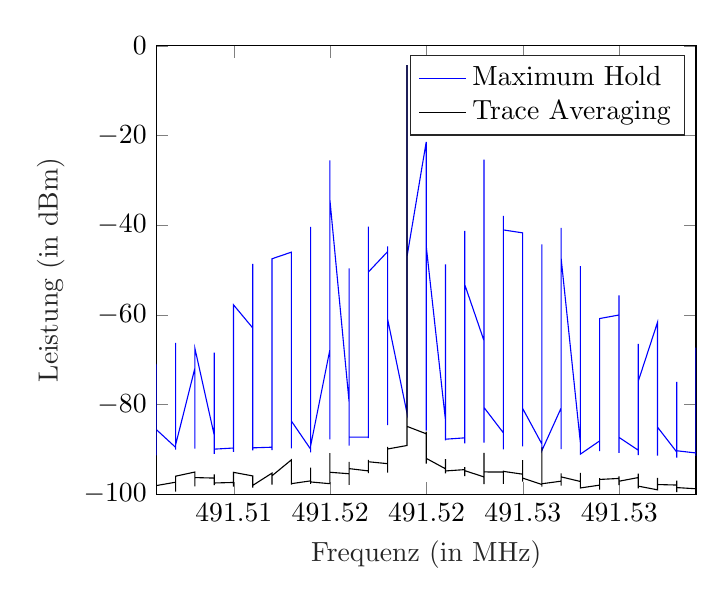 % This file was created by matlab2tikz.
%
%The latest updates can be retrieved from
%  http://www.mathworks.com/matlabcentral/fileexchange/22022-matlab2tikz-matlab2tikz
%where you can also make suggestions and rate matlab2tikz.
%
\begin{tikzpicture}

\begin{axis}[%
xmin=491.506,
xmax=491.534,
xtick distance=0.005,
xlabel style={font=\color{white!15!black}},
xlabel={Frequenz (in MHz)},
ymin=-100,
ymax=0,
ylabel style={font=\color{white!15!black}},
ylabel={Leistung (in dBm)},
axis background/.style={fill=white},
legend style={legend cell align=left, align=left, draw=white!15!black}
]
\addplot [color=blue]
  table[row sep=crcr]{%
491.505	-77.551\\
491.505	-76.899\\
491.505	-90.546\\
491.505	-89.575\\
491.505	-91.411\\
491.505	-81.283\\
491.506	-71.453\\
491.506	-80.259\\
491.506	-89.64\\
491.506	-90.684\\
491.506	-90.835\\
491.506	-78.403\\
491.506	-78.673\\
491.506	-90.533\\
491.506	-91.368\\
491.506	-90.249\\
491.506	-84.999\\
491.506	-79.221\\
491.506	-85.612\\
491.507	-89.58\\
491.507	-89.582\\
491.507	-89.441\\
491.507	-66.755\\
491.507	-66.237\\
491.507	-88.165\\
491.507	-88.859\\
491.507	-88.456\\
491.507	-78.691\\
491.507	-67.808\\
491.507	-72.974\\
491.507	-90.087\\
491.507	-89.164\\
491.507	-88.969\\
491.508	-71.871\\
491.508	-70.742\\
491.508	-88.705\\
491.508	-89.851\\
491.508	-88.466\\
491.508	-84.147\\
491.508	-71.506\\
491.508	-78.418\\
491.508	-89.475\\
491.508	-89.547\\
491.508	-89.452\\
491.508	-67.921\\
491.508	-67.526\\
491.509	-86.827\\
491.509	-87.859\\
491.509	-90.156\\
491.509	-79.245\\
491.509	-68.461\\
491.509	-73.376\\
491.509	-91.006\\
491.509	-89.553\\
491.509	-89.422\\
491.509	-70.918\\
491.509	-69.802\\
491.509	-90.336\\
491.509	-89.965\\
491.51	-89.713\\
491.51	-73.13\\
491.51	-58.397\\
491.51	-65.67\\
491.51	-89.362\\
491.51	-90.053\\
491.51	-90.568\\
491.51	-64.259\\
491.51	-63.643\\
491.51	-85.823\\
491.51	-90.306\\
491.51	-89.927\\
491.51	-69.858\\
491.51	-57.773\\
491.511	-62.942\\
491.511	-90.228\\
491.511	-90.179\\
491.511	-88.371\\
491.511	-49.898\\
491.511	-48.613\\
491.511	-70.619\\
491.511	-89.544\\
491.511	-89.324\\
491.511	-66.94\\
491.511	-51.273\\
491.511	-54.683\\
491.511	-89.674\\
491.512	-89.533\\
491.512	-89.305\\
491.512	-60.896\\
491.512	-58.315\\
491.512	-82.558\\
491.512	-88.166\\
491.512	-90.198\\
491.512	-74.946\\
491.512	-56.715\\
491.512	-61.709\\
491.512	-89.199\\
491.512	-89.123\\
491.512	-87.796\\
491.512	-47.5\\
491.513	-46.033\\
491.513	-67.474\\
491.513	-87.067\\
491.513	-89.627\\
491.513	-72.407\\
491.513	-56.75\\
491.513	-59.982\\
491.513	-89.77\\
491.513	-88.636\\
491.513	-89.305\\
491.513	-63.225\\
491.513	-60.544\\
491.513	-83.671\\
491.514	-89.952\\
491.514	-88.24\\
491.514	-60.379\\
491.514	-40.403\\
491.514	-45.312\\
491.514	-88.409\\
491.514	-90.709\\
491.514	-89.736\\
491.514	-51.744\\
491.514	-50.211\\
491.514	-71.396\\
491.514	-90.128\\
491.514	-89.32\\
491.515	-67.83\\
491.515	-51.489\\
491.515	-54.627\\
491.515	-87.802\\
491.515	-86.836\\
491.515	-75.806\\
491.515	-28.398\\
491.515	-25.559\\
491.515	-42.845\\
491.515	-84.044\\
491.515	-86.527\\
491.515	-52.814\\
491.515	-32.399\\
491.515	-34.22\\
491.516	-79.497\\
491.516	-89.172\\
491.516	-88.457\\
491.516	-54.106\\
491.516	-49.648\\
491.516	-71.168\\
491.516	-88.054\\
491.516	-87.731\\
491.516	-87.123\\
491.516	-67.832\\
491.516	-70.497\\
491.516	-87.882\\
491.516	-87.287\\
491.517	-87.282\\
491.517	-43.167\\
491.517	-40.349\\
491.517	-56.929\\
491.517	-87.532\\
491.517	-87.446\\
491.517	-67.161\\
491.517	-47.004\\
491.517	-48.727\\
491.517	-87.314\\
491.517	-86.677\\
491.517	-86.616\\
491.517	-50.454\\
491.518	-45.899\\
491.518	-66.848\\
491.518	-84.625\\
491.518	-84.523\\
491.518	-71.556\\
491.518	-47.043\\
491.518	-50.018\\
491.518	-83.22\\
491.518	-84.622\\
491.518	-83.791\\
491.518	-47.717\\
491.518	-44.748\\
491.518	-60.996\\
491.519	-81.865\\
491.519	-81.104\\
491.519	-51.528\\
491.519	-20.937\\
491.519	-22.667\\
491.519	-64.322\\
491.519	-70.553\\
491.519	-54.269\\
491.519	-8.881\\
491.519	-4.298\\
491.519	-17.367\\
491.519	-63.886\\
491.519	-72.214\\
491.519	-47.123\\
491.52	-21.442\\
491.52	-22.224\\
491.52	-68.493\\
491.52	-80.68\\
491.52	-82.429\\
491.52	-45.122\\
491.52	-38.387\\
491.52	-54.869\\
491.52	-85.013\\
491.52	-85.809\\
491.52	-73.255\\
491.52	-43.049\\
491.52	-44.673\\
491.521	-83.558\\
491.521	-84.194\\
491.521	-85.029\\
491.521	-53.618\\
491.521	-48.767\\
491.521	-61.692\\
491.521	-86.646\\
491.521	-85.598\\
491.521	-79.055\\
491.521	-54.686\\
491.521	-55.401\\
491.521	-88.033\\
491.521	-87.749\\
491.522	-87.445\\
491.522	-47.988\\
491.522	-41.265\\
491.522	-51.04\\
491.522	-87.634\\
491.522	-87.375\\
491.522	-80.664\\
491.522	-51.885\\
491.522	-51.936\\
491.522	-87.191\\
491.522	-88.677\\
491.522	-88.01\\
491.522	-62.68\\
491.522	-53.272\\
491.523	-65.798\\
491.523	-88.532\\
491.523	-88.096\\
491.523	-74.712\\
491.523	-38.246\\
491.523	-38.923\\
491.523	-75.104\\
491.523	-88.161\\
491.523	-80.587\\
491.523	-32.472\\
491.523	-25.403\\
491.523	-35.033\\
491.523	-80.683\\
491.524	-86.316\\
491.524	-69.942\\
491.524	-37.935\\
491.524	-37.942\\
491.524	-80.695\\
491.524	-89.994\\
491.524	-88.31\\
491.524	-63.307\\
491.524	-53.584\\
491.524	-66.092\\
491.524	-88.569\\
491.524	-88.546\\
491.524	-77.828\\
491.524	-41.069\\
491.525	-41.719\\
491.525	-78.15\\
491.525	-88.585\\
491.525	-89.371\\
491.525	-65.61\\
491.525	-58.694\\
491.525	-67.932\\
491.525	-87.846\\
491.525	-87.067\\
491.525	-81.816\\
491.525	-51.679\\
491.525	-51.662\\
491.525	-80.853\\
491.526	-88.802\\
491.526	-88.107\\
491.526	-53.998\\
491.526	-44.264\\
491.526	-51.153\\
491.526	-89.126\\
491.526	-89.166\\
491.526	-89.512\\
491.526	-62.894\\
491.526	-62.234\\
491.526	-90.081\\
491.526	-89.308\\
491.526	-90.312\\
491.527	-80.788\\
491.527	-69.792\\
491.527	-78.243\\
491.527	-89.644\\
491.527	-89.692\\
491.527	-86.544\\
491.527	-48.442\\
491.527	-48.363\\
491.527	-79.113\\
491.527	-89.943\\
491.527	-89.022\\
491.527	-50.593\\
491.527	-40.608\\
491.527	-47.424\\
491.528	-88.583\\
491.528	-89.91\\
491.528	-85.921\\
491.528	-49.893\\
491.528	-49.128\\
491.528	-84.076\\
491.528	-89.058\\
491.528	-90.333\\
491.528	-75.923\\
491.528	-63.519\\
491.528	-72.558\\
491.528	-90.577\\
491.528	-91.079\\
491.529	-88.128\\
491.529	-64.214\\
491.529	-64.065\\
491.529	-89.466\\
491.529	-89.185\\
491.529	-90.433\\
491.529	-79.316\\
491.529	-70.066\\
491.529	-76.186\\
491.529	-89.203\\
491.529	-89.577\\
491.529	-89.185\\
491.529	-60.833\\
491.53	-60.046\\
491.53	-82.982\\
491.53	-90.809\\
491.53	-89.457\\
491.53	-68.669\\
491.53	-55.646\\
491.53	-60.144\\
491.53	-89.873\\
491.53	-89.983\\
491.53	-89.498\\
491.53	-66.832\\
491.53	-65.16\\
491.53	-87.331\\
491.531	-90.203\\
491.531	-89.229\\
491.531	-87.375\\
491.531	-75.743\\
491.531	-81.348\\
491.531	-88.544\\
491.531	-91.325\\
491.531	-91.211\\
491.531	-67.426\\
491.531	-66.458\\
491.531	-86.59\\
491.531	-90.468\\
491.531	-90.169\\
491.531	-74.845\\
491.532	-61.686\\
491.532	-66.11\\
491.532	-90.62\\
491.532	-90.852\\
491.532	-90.965\\
491.532	-71.033\\
491.532	-69.169\\
491.532	-88.37\\
491.532	-91.412\\
491.532	-88.795\\
491.532	-89.984\\
491.532	-81.593\\
491.532	-85.053\\
491.533	-90.617\\
491.533	-90.676\\
491.533	-90.602\\
491.533	-75.675\\
491.533	-74.982\\
491.533	-89.739\\
491.533	-89.357\\
491.533	-91.84\\
491.533	-87.276\\
491.533	-75.465\\
491.533	-79.298\\
491.533	-90.477\\
491.533	-90.328\\
491.534	-90.821\\
491.534	-69.228\\
491.534	-67.304\\
491.534	-85.032\\
491.534	-91.053\\
491.534	-91.468\\
491.534	-88.479\\
491.534	-77.07\\
491.534	-79.34\\
491.534	-91.364\\
491.534	-89.383\\
491.534	-90.701\\
491.534	-78.617\\
491.534	-75.924\\
491.535	-89.785\\
491.535	-90.911\\
491.535	-92.09\\
491.535	-90.804\\
491.535	-84.721\\
491.535	-86.914\\
491.535	-91.192\\
};
\addlegendentry{Maximum Hold}

\addplot [color=black]
  table[row sep=crcr]{%
491.505	-98.336\\
491.505	-97.67\\
491.505	-97.804\\
491.505	-99.15\\
491.505	-99.682\\
491.505	-98.887\\
491.506	-97.222\\
491.506	-97.878\\
491.506	-97.215\\
491.506	-98.23\\
491.506	-99.167\\
491.506	-98.714\\
491.506	-98.776\\
491.506	-98.918\\
491.506	-97.988\\
491.506	-97.901\\
491.506	-97.406\\
491.506	-97.611\\
491.506	-98.09\\
491.507	-97.337\\
491.507	-97.068\\
491.507	-97.32\\
491.507	-96.666\\
491.507	-96.308\\
491.507	-96.43\\
491.507	-99.444\\
491.507	-96.965\\
491.507	-97.569\\
491.507	-96.311\\
491.507	-96.621\\
491.507	-96.139\\
491.507	-96.775\\
491.507	-95.997\\
491.508	-95.065\\
491.508	-96.188\\
491.508	-97.46\\
491.508	-95.526\\
491.508	-97.215\\
491.508	-98.242\\
491.508	-96.765\\
491.508	-96.4\\
491.508	-95.996\\
491.508	-96.397\\
491.508	-98.281\\
491.508	-96.216\\
491.508	-96.306\\
491.509	-96.42\\
491.509	-97.046\\
491.509	-96.644\\
491.509	-97.464\\
491.509	-96.795\\
491.509	-97.035\\
491.509	-98.009\\
491.509	-97.806\\
491.509	-95.58\\
491.509	-95.885\\
491.509	-95.959\\
491.509	-97.778\\
491.509	-97.513\\
491.51	-97.396\\
491.51	-98.338\\
491.51	-96.185\\
491.51	-96.354\\
491.51	-97.249\\
491.51	-97.658\\
491.51	-97.431\\
491.51	-96.92\\
491.51	-96.424\\
491.51	-97.408\\
491.51	-97.005\\
491.51	-97.058\\
491.51	-95.732\\
491.51	-95.14\\
491.511	-95.939\\
491.511	-96.556\\
491.511	-97.167\\
491.511	-97.766\\
491.511	-98.548\\
491.511	-96.865\\
491.511	-96.206\\
491.511	-97.626\\
491.511	-98.055\\
491.511	-98.474\\
491.511	-97.643\\
491.511	-98.158\\
491.511	-98.05\\
491.512	-95.308\\
491.512	-96.701\\
491.512	-96.986\\
491.512	-96.706\\
491.512	-97.141\\
491.512	-96.255\\
491.512	-96.07\\
491.512	-96.734\\
491.512	-95.946\\
491.512	-95.915\\
491.512	-96.305\\
491.512	-97.003\\
491.512	-97.906\\
491.512	-95.905\\
491.513	-92.367\\
491.513	-93.092\\
491.513	-97.17\\
491.513	-97.597\\
491.513	-97.884\\
491.513	-97.606\\
491.513	-97.318\\
491.513	-96.879\\
491.513	-95.276\\
491.513	-97.677\\
491.513	-95.888\\
491.513	-95.06\\
491.513	-97.666\\
491.514	-97.042\\
491.514	-97.735\\
491.514	-95.625\\
491.514	-94.107\\
491.514	-96.401\\
491.514	-95.801\\
491.514	-95.416\\
491.514	-96.83\\
491.514	-94.06\\
491.514	-94.963\\
491.514	-95.739\\
491.514	-95.147\\
491.514	-97.282\\
491.515	-97.667\\
491.515	-97.107\\
491.515	-96.27\\
491.515	-96.245\\
491.515	-95.179\\
491.515	-92.492\\
491.515	-90.832\\
491.515	-92.803\\
491.515	-93.599\\
491.515	-96.378\\
491.515	-95.242\\
491.515	-95.459\\
491.515	-95.033\\
491.515	-95.122\\
491.516	-95.454\\
491.516	-95.643\\
491.516	-95.884\\
491.516	-95.454\\
491.516	-92.801\\
491.516	-94.319\\
491.516	-95.306\\
491.516	-97.929\\
491.516	-96.615\\
491.516	-96.221\\
491.516	-96.046\\
491.516	-94.864\\
491.516	-94.31\\
491.517	-94.819\\
491.517	-93.595\\
491.517	-93.475\\
491.517	-94.173\\
491.517	-93.956\\
491.517	-95.287\\
491.517	-94.109\\
491.517	-94.416\\
491.517	-92.377\\
491.517	-93.663\\
491.517	-93.083\\
491.517	-93.218\\
491.517	-92.779\\
491.518	-93.203\\
491.518	-95.203\\
491.518	-94.275\\
491.518	-94.714\\
491.518	-93.759\\
491.518	-91.528\\
491.518	-92.461\\
491.518	-93.87\\
491.518	-91.676\\
491.518	-92.347\\
491.518	-89.463\\
491.518	-89.952\\
491.518	-89.931\\
491.519	-89.154\\
491.519	-89.108\\
491.519	-88.841\\
491.519	-86.254\\
491.519	-86.524\\
491.519	-84.571\\
491.519	-82.069\\
491.519	-71.337\\
491.519	-8.927\\
491.519	-4.309\\
491.519	-17.67\\
491.519	-76.59\\
491.519	-83.088\\
491.519	-84.882\\
491.52	-86.54\\
491.52	-86.069\\
491.52	-89.267\\
491.52	-89.601\\
491.52	-89.614\\
491.52	-89.865\\
491.52	-89.284\\
491.52	-89.921\\
491.52	-91.484\\
491.52	-91.651\\
491.52	-93.189\\
491.52	-91.594\\
491.52	-92.013\\
491.521	-94.35\\
491.521	-95.365\\
491.521	-94.525\\
491.521	-93.602\\
491.521	-93.644\\
491.521	-92.199\\
491.521	-93.336\\
491.521	-92.711\\
491.521	-93.113\\
491.521	-93.713\\
491.521	-94.005\\
491.521	-93.785\\
491.521	-94.829\\
491.522	-94.532\\
491.522	-95.782\\
491.522	-93.992\\
491.522	-94.394\\
491.522	-95.968\\
491.522	-95.176\\
491.522	-95.765\\
491.522	-95.318\\
491.522	-94.246\\
491.522	-95.529\\
491.522	-95.023\\
491.522	-94.994\\
491.522	-96.009\\
491.522	-94.758\\
491.523	-96.17\\
491.523	-95.692\\
491.523	-96.389\\
491.523	-96.348\\
491.523	-94.266\\
491.523	-95.5\\
491.523	-96.32\\
491.523	-96.297\\
491.523	-97.785\\
491.523	-94.245\\
491.523	-93.551\\
491.523	-90.803\\
491.523	-95.047\\
491.524	-95.069\\
491.524	-96.375\\
491.524	-94.745\\
491.524	-96.592\\
491.524	-97.09\\
491.524	-96.286\\
491.524	-95.236\\
491.524	-95.343\\
491.524	-95.898\\
491.524	-97.187\\
491.524	-97.279\\
491.524	-97.72\\
491.524	-96.352\\
491.524	-94.922\\
491.525	-95.549\\
491.525	-96.983\\
491.525	-96.796\\
491.525	-97.2\\
491.525	-95.039\\
491.525	-96.103\\
491.525	-96.761\\
491.525	-94.866\\
491.525	-92.43\\
491.525	-95.917\\
491.525	-95.569\\
491.525	-96.808\\
491.525	-96.412\\
491.526	-97.84\\
491.526	-95.636\\
491.526	-89.592\\
491.526	-91.319\\
491.526	-96.334\\
491.526	-97.278\\
491.526	-96.138\\
491.526	-97.592\\
491.526	-97.095\\
491.526	-96.524\\
491.526	-98.35\\
491.526	-97.743\\
491.526	-97.686\\
491.527	-97.108\\
491.527	-95.587\\
491.527	-97.12\\
491.527	-98.086\\
491.527	-95.389\\
491.527	-95.873\\
491.527	-95.871\\
491.527	-96.919\\
491.527	-97.515\\
491.527	-96.963\\
491.527	-96.92\\
491.527	-97.323\\
491.527	-95.728\\
491.527	-96.151\\
491.528	-97.18\\
491.528	-95.322\\
491.528	-95.259\\
491.528	-96.914\\
491.528	-95.746\\
491.528	-96.554\\
491.528	-97.847\\
491.528	-97.606\\
491.528	-97.542\\
491.528	-96.517\\
491.528	-97.354\\
491.528	-97.741\\
491.528	-98.622\\
491.529	-97.989\\
491.529	-97.079\\
491.529	-96.712\\
491.529	-98.219\\
491.529	-98.991\\
491.529	-98.28\\
491.529	-97.476\\
491.529	-96.434\\
491.529	-96.674\\
491.529	-98.215\\
491.529	-98.646\\
491.529	-97.813\\
491.529	-96.725\\
491.53	-96.499\\
491.53	-96.311\\
491.53	-96.616\\
491.53	-97.138\\
491.53	-98.012\\
491.53	-97.031\\
491.53	-97.022\\
491.53	-96.689\\
491.53	-96.059\\
491.53	-97.628\\
491.53	-96.745\\
491.53	-97.693\\
491.53	-97.122\\
491.531	-96.306\\
491.531	-95.815\\
491.531	-97.007\\
491.531	-97.498\\
491.531	-96.719\\
491.531	-97.009\\
491.531	-97.194\\
491.531	-97.04\\
491.531	-96.541\\
491.531	-95.422\\
491.531	-97.113\\
491.531	-98.539\\
491.531	-98.689\\
491.531	-98.214\\
491.532	-99.043\\
491.532	-96.399\\
491.532	-96.956\\
491.532	-98.138\\
491.532	-98.129\\
491.532	-97.599\\
491.532	-96.521\\
491.532	-97.691\\
491.532	-98.297\\
491.532	-98.185\\
491.532	-98.799\\
491.532	-97.012\\
491.532	-97.858\\
491.533	-97.973\\
491.533	-97.533\\
491.533	-99.089\\
491.533	-98.424\\
491.533	-98.39\\
491.533	-99.576\\
491.533	-98.582\\
491.533	-98.798\\
491.533	-96.985\\
491.533	-97.429\\
491.533	-97.668\\
491.533	-97.316\\
491.533	-98.541\\
491.534	-98.802\\
491.534	-97.422\\
491.534	-97.787\\
491.534	-98.594\\
491.534	-97.361\\
491.534	-97.417\\
491.534	-97.303\\
491.534	-97.842\\
491.534	-97.985\\
491.534	-98.233\\
491.534	-97.008\\
491.534	-97.513\\
491.534	-98.17\\
491.534	-98.444\\
491.535	-99.34\\
491.535	-97.926\\
491.535	-98.611\\
491.535	-99.2\\
491.535	-99.766\\
491.535	-98.785\\
491.535	-97.631\\
};
\addlegendentry{Trace Averaging}

\end{axis}
\end{tikzpicture}%
